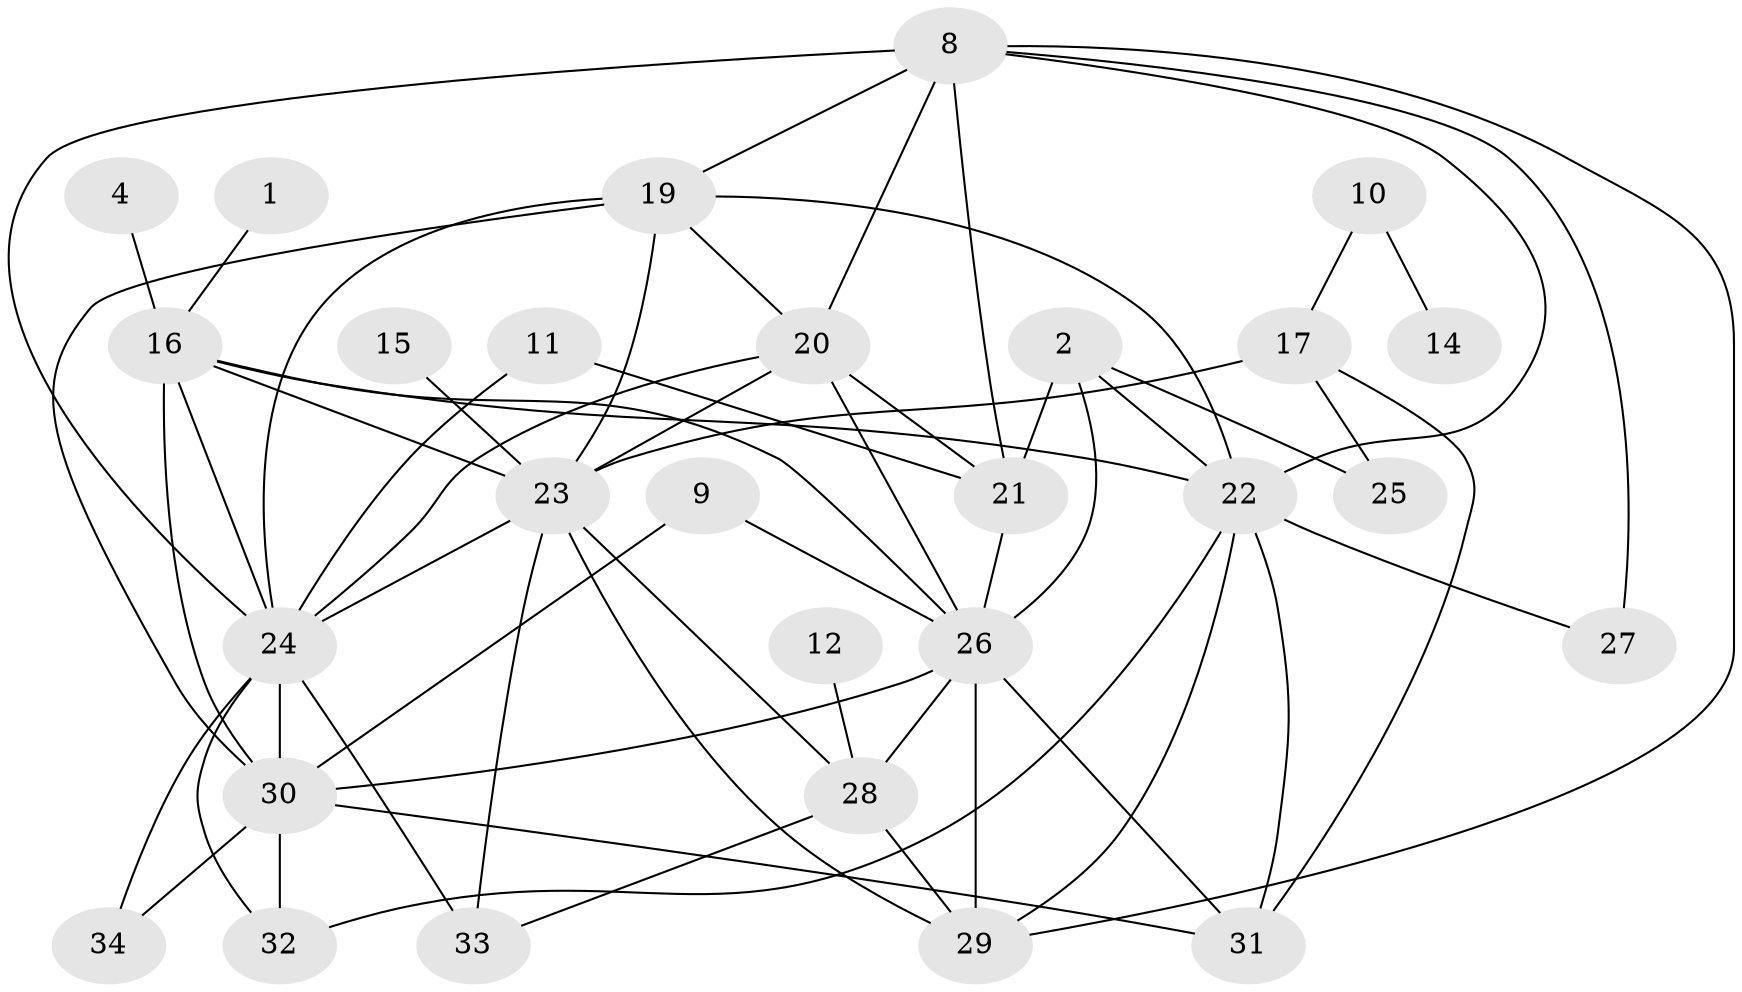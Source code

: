 // original degree distribution, {6: 0.07228915662650602, 3: 0.25301204819277107, 1: 0.1566265060240964, 2: 0.1927710843373494, 4: 0.14457831325301204, 0: 0.07228915662650602, 5: 0.08433734939759036, 7: 0.012048192771084338, 8: 0.012048192771084338}
// Generated by graph-tools (version 1.1) at 2025/35/03/04/25 23:35:57]
// undirected, 28 vertices, 60 edges
graph export_dot {
  node [color=gray90,style=filled];
  1;
  2;
  4;
  8;
  9;
  10;
  11;
  12;
  14;
  15;
  16;
  17;
  19;
  20;
  21;
  22;
  23;
  24;
  25;
  26;
  27;
  28;
  29;
  30;
  31;
  32;
  33;
  34;
  1 -- 16 [weight=1.0];
  2 -- 21 [weight=1.0];
  2 -- 22 [weight=1.0];
  2 -- 25 [weight=1.0];
  2 -- 26 [weight=1.0];
  4 -- 16 [weight=1.0];
  8 -- 19 [weight=1.0];
  8 -- 20 [weight=1.0];
  8 -- 21 [weight=1.0];
  8 -- 22 [weight=1.0];
  8 -- 24 [weight=1.0];
  8 -- 27 [weight=1.0];
  8 -- 29 [weight=1.0];
  9 -- 26 [weight=1.0];
  9 -- 30 [weight=1.0];
  10 -- 14 [weight=1.0];
  10 -- 17 [weight=1.0];
  11 -- 21 [weight=1.0];
  11 -- 24 [weight=2.0];
  12 -- 28 [weight=1.0];
  15 -- 23 [weight=1.0];
  16 -- 22 [weight=1.0];
  16 -- 23 [weight=1.0];
  16 -- 24 [weight=1.0];
  16 -- 26 [weight=1.0];
  16 -- 30 [weight=1.0];
  17 -- 23 [weight=1.0];
  17 -- 25 [weight=1.0];
  17 -- 31 [weight=1.0];
  19 -- 20 [weight=1.0];
  19 -- 22 [weight=1.0];
  19 -- 23 [weight=2.0];
  19 -- 24 [weight=1.0];
  19 -- 30 [weight=1.0];
  20 -- 21 [weight=1.0];
  20 -- 23 [weight=1.0];
  20 -- 24 [weight=1.0];
  20 -- 26 [weight=1.0];
  21 -- 26 [weight=1.0];
  22 -- 27 [weight=1.0];
  22 -- 29 [weight=1.0];
  22 -- 31 [weight=1.0];
  22 -- 32 [weight=2.0];
  23 -- 24 [weight=1.0];
  23 -- 28 [weight=1.0];
  23 -- 29 [weight=1.0];
  23 -- 33 [weight=1.0];
  24 -- 30 [weight=1.0];
  24 -- 32 [weight=1.0];
  24 -- 33 [weight=1.0];
  24 -- 34 [weight=1.0];
  26 -- 28 [weight=4.0];
  26 -- 29 [weight=3.0];
  26 -- 30 [weight=1.0];
  26 -- 31 [weight=1.0];
  28 -- 29 [weight=1.0];
  28 -- 33 [weight=1.0];
  30 -- 31 [weight=1.0];
  30 -- 32 [weight=2.0];
  30 -- 34 [weight=1.0];
}
